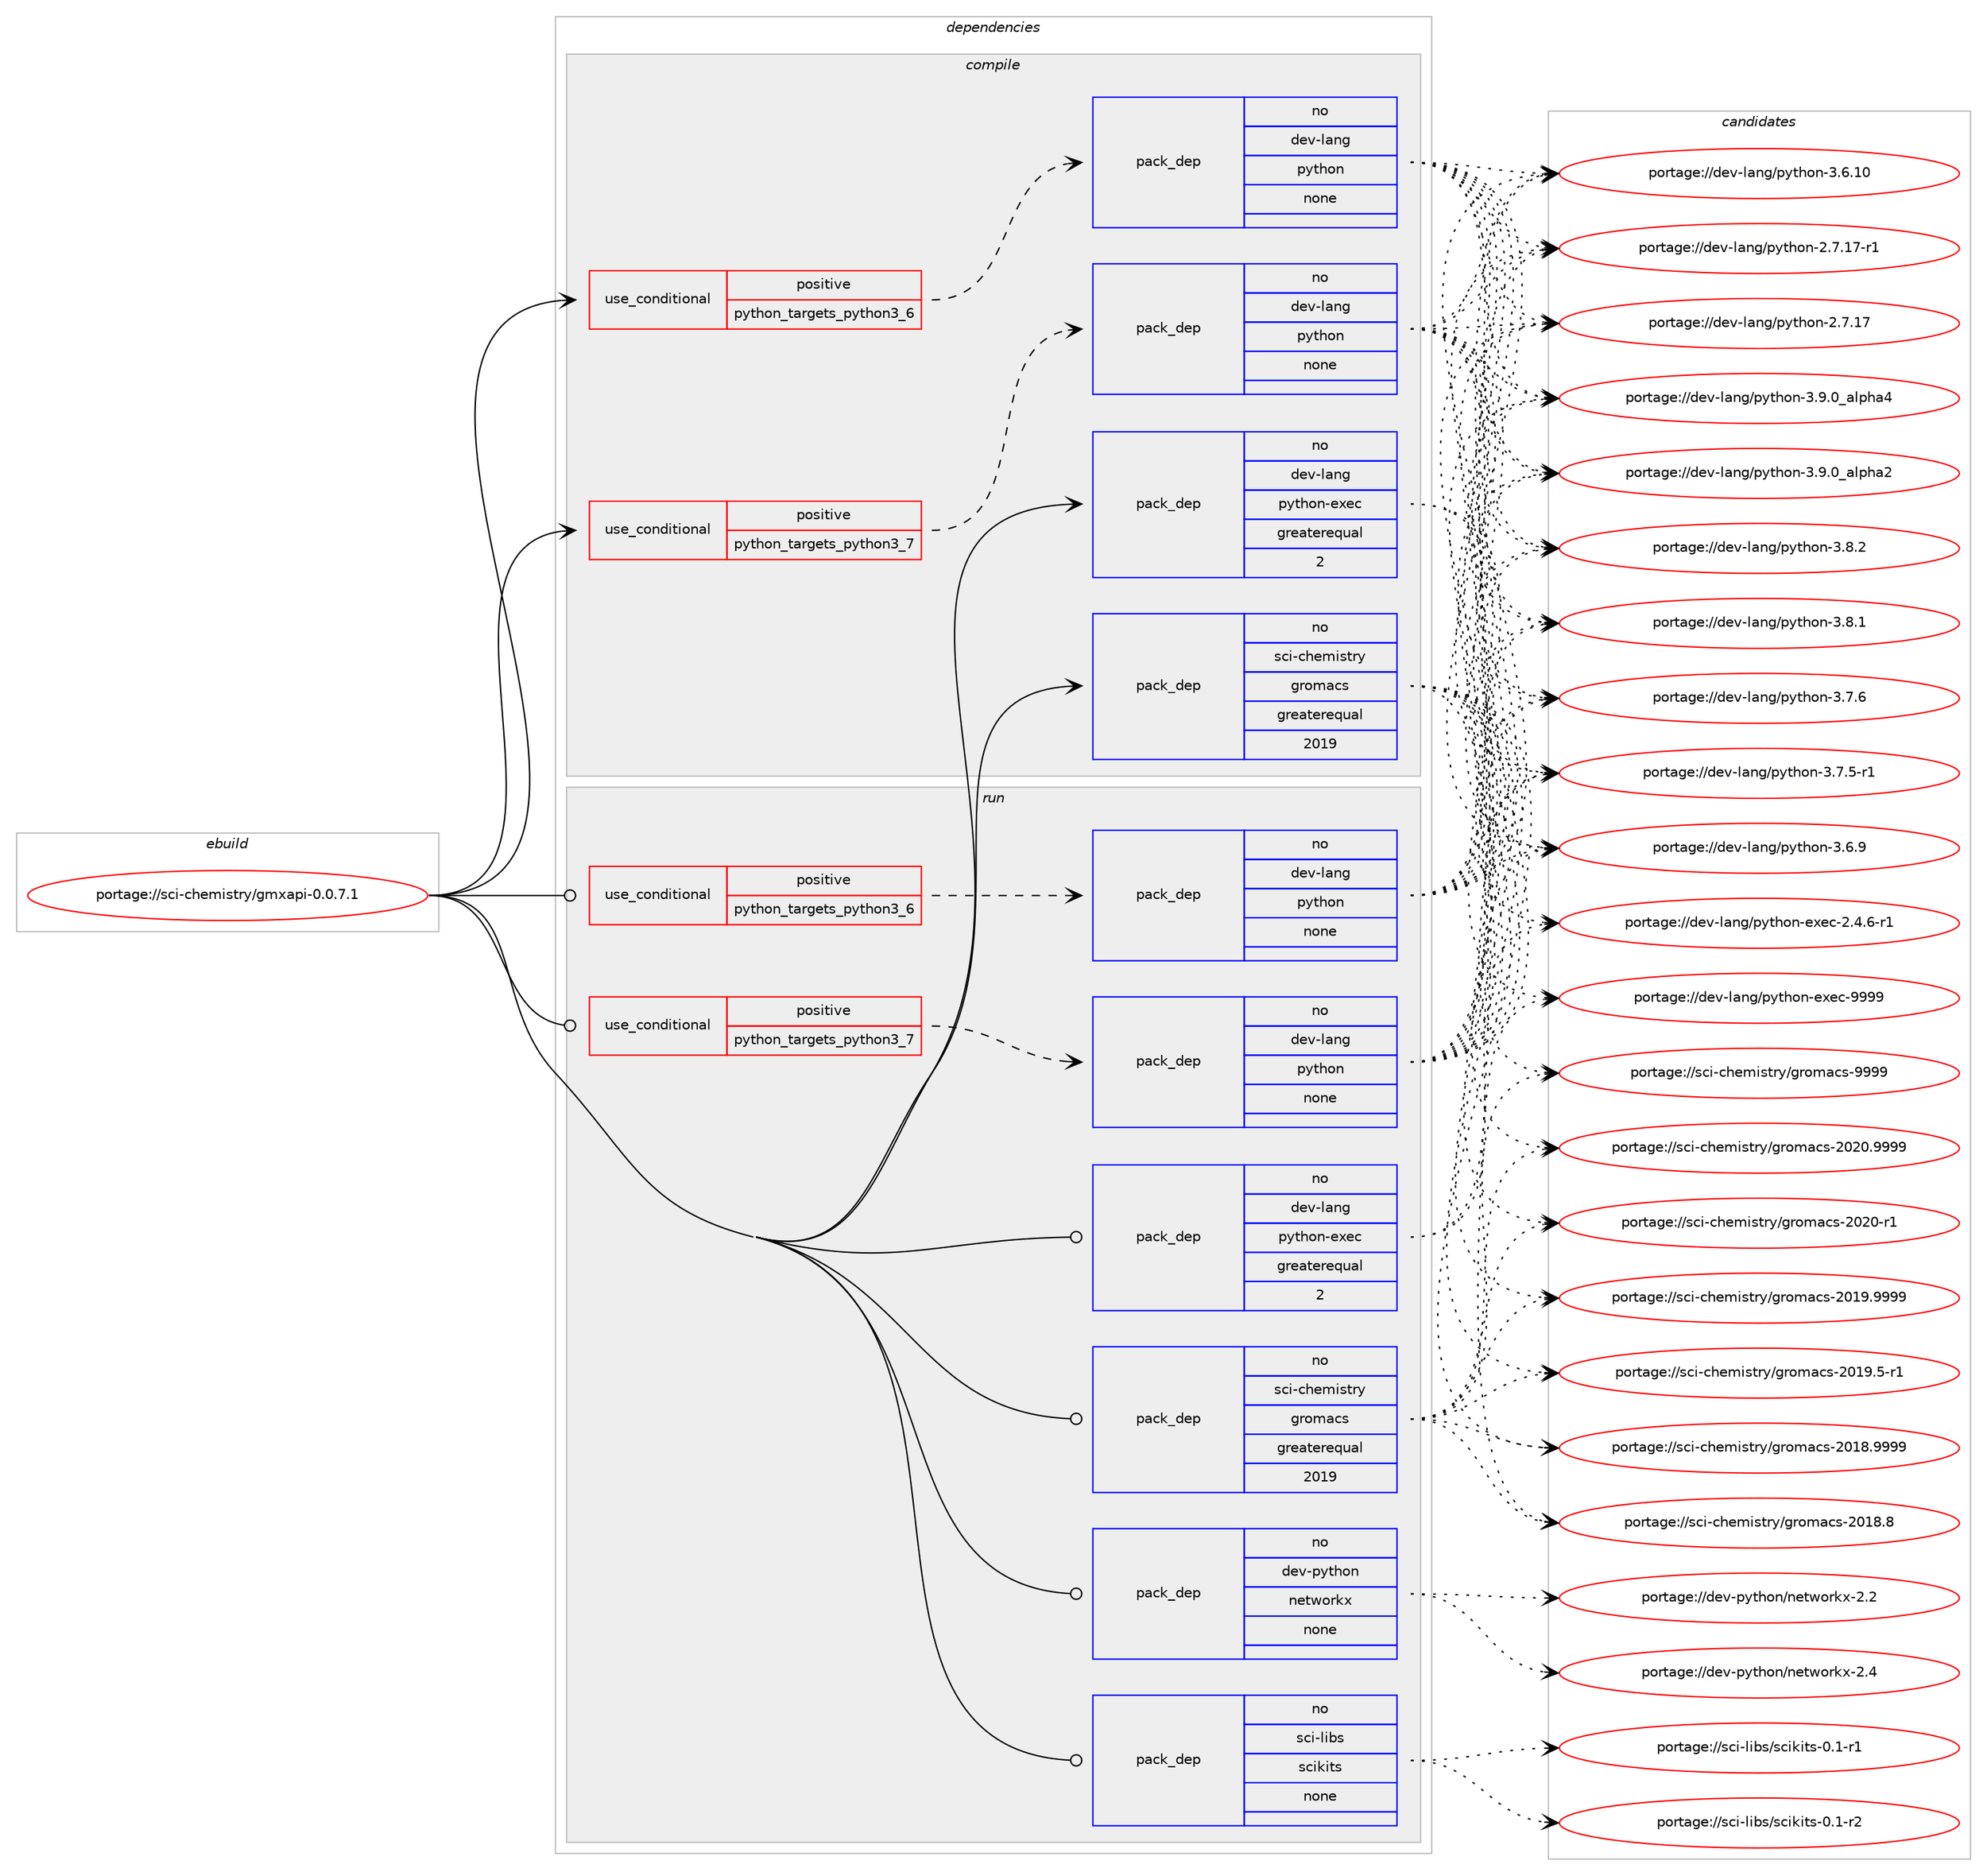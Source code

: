 digraph prolog {

# *************
# Graph options
# *************

newrank=true;
concentrate=true;
compound=true;
graph [rankdir=LR,fontname=Helvetica,fontsize=10,ranksep=1.5];#, ranksep=2.5, nodesep=0.2];
edge  [arrowhead=vee];
node  [fontname=Helvetica,fontsize=10];

# **********
# The ebuild
# **********

subgraph cluster_leftcol {
color=gray;
rank=same;
label=<<i>ebuild</i>>;
id [label="portage://sci-chemistry/gmxapi-0.0.7.1", color=red, width=4, href="../sci-chemistry/gmxapi-0.0.7.1.svg"];
}

# ****************
# The dependencies
# ****************

subgraph cluster_midcol {
color=gray;
label=<<i>dependencies</i>>;
subgraph cluster_compile {
fillcolor="#eeeeee";
style=filled;
label=<<i>compile</i>>;
subgraph cond11499 {
dependency56054 [label=<<TABLE BORDER="0" CELLBORDER="1" CELLSPACING="0" CELLPADDING="4"><TR><TD ROWSPAN="3" CELLPADDING="10">use_conditional</TD></TR><TR><TD>positive</TD></TR><TR><TD>python_targets_python3_6</TD></TR></TABLE>>, shape=none, color=red];
subgraph pack43369 {
dependency56055 [label=<<TABLE BORDER="0" CELLBORDER="1" CELLSPACING="0" CELLPADDING="4" WIDTH="220"><TR><TD ROWSPAN="6" CELLPADDING="30">pack_dep</TD></TR><TR><TD WIDTH="110">no</TD></TR><TR><TD>dev-lang</TD></TR><TR><TD>python</TD></TR><TR><TD>none</TD></TR><TR><TD></TD></TR></TABLE>>, shape=none, color=blue];
}
dependency56054:e -> dependency56055:w [weight=20,style="dashed",arrowhead="vee"];
}
id:e -> dependency56054:w [weight=20,style="solid",arrowhead="vee"];
subgraph cond11500 {
dependency56056 [label=<<TABLE BORDER="0" CELLBORDER="1" CELLSPACING="0" CELLPADDING="4"><TR><TD ROWSPAN="3" CELLPADDING="10">use_conditional</TD></TR><TR><TD>positive</TD></TR><TR><TD>python_targets_python3_7</TD></TR></TABLE>>, shape=none, color=red];
subgraph pack43370 {
dependency56057 [label=<<TABLE BORDER="0" CELLBORDER="1" CELLSPACING="0" CELLPADDING="4" WIDTH="220"><TR><TD ROWSPAN="6" CELLPADDING="30">pack_dep</TD></TR><TR><TD WIDTH="110">no</TD></TR><TR><TD>dev-lang</TD></TR><TR><TD>python</TD></TR><TR><TD>none</TD></TR><TR><TD></TD></TR></TABLE>>, shape=none, color=blue];
}
dependency56056:e -> dependency56057:w [weight=20,style="dashed",arrowhead="vee"];
}
id:e -> dependency56056:w [weight=20,style="solid",arrowhead="vee"];
subgraph pack43371 {
dependency56058 [label=<<TABLE BORDER="0" CELLBORDER="1" CELLSPACING="0" CELLPADDING="4" WIDTH="220"><TR><TD ROWSPAN="6" CELLPADDING="30">pack_dep</TD></TR><TR><TD WIDTH="110">no</TD></TR><TR><TD>dev-lang</TD></TR><TR><TD>python-exec</TD></TR><TR><TD>greaterequal</TD></TR><TR><TD>2</TD></TR></TABLE>>, shape=none, color=blue];
}
id:e -> dependency56058:w [weight=20,style="solid",arrowhead="vee"];
subgraph pack43372 {
dependency56059 [label=<<TABLE BORDER="0" CELLBORDER="1" CELLSPACING="0" CELLPADDING="4" WIDTH="220"><TR><TD ROWSPAN="6" CELLPADDING="30">pack_dep</TD></TR><TR><TD WIDTH="110">no</TD></TR><TR><TD>sci-chemistry</TD></TR><TR><TD>gromacs</TD></TR><TR><TD>greaterequal</TD></TR><TR><TD>2019</TD></TR></TABLE>>, shape=none, color=blue];
}
id:e -> dependency56059:w [weight=20,style="solid",arrowhead="vee"];
}
subgraph cluster_compileandrun {
fillcolor="#eeeeee";
style=filled;
label=<<i>compile and run</i>>;
}
subgraph cluster_run {
fillcolor="#eeeeee";
style=filled;
label=<<i>run</i>>;
subgraph cond11501 {
dependency56060 [label=<<TABLE BORDER="0" CELLBORDER="1" CELLSPACING="0" CELLPADDING="4"><TR><TD ROWSPAN="3" CELLPADDING="10">use_conditional</TD></TR><TR><TD>positive</TD></TR><TR><TD>python_targets_python3_6</TD></TR></TABLE>>, shape=none, color=red];
subgraph pack43373 {
dependency56061 [label=<<TABLE BORDER="0" CELLBORDER="1" CELLSPACING="0" CELLPADDING="4" WIDTH="220"><TR><TD ROWSPAN="6" CELLPADDING="30">pack_dep</TD></TR><TR><TD WIDTH="110">no</TD></TR><TR><TD>dev-lang</TD></TR><TR><TD>python</TD></TR><TR><TD>none</TD></TR><TR><TD></TD></TR></TABLE>>, shape=none, color=blue];
}
dependency56060:e -> dependency56061:w [weight=20,style="dashed",arrowhead="vee"];
}
id:e -> dependency56060:w [weight=20,style="solid",arrowhead="odot"];
subgraph cond11502 {
dependency56062 [label=<<TABLE BORDER="0" CELLBORDER="1" CELLSPACING="0" CELLPADDING="4"><TR><TD ROWSPAN="3" CELLPADDING="10">use_conditional</TD></TR><TR><TD>positive</TD></TR><TR><TD>python_targets_python3_7</TD></TR></TABLE>>, shape=none, color=red];
subgraph pack43374 {
dependency56063 [label=<<TABLE BORDER="0" CELLBORDER="1" CELLSPACING="0" CELLPADDING="4" WIDTH="220"><TR><TD ROWSPAN="6" CELLPADDING="30">pack_dep</TD></TR><TR><TD WIDTH="110">no</TD></TR><TR><TD>dev-lang</TD></TR><TR><TD>python</TD></TR><TR><TD>none</TD></TR><TR><TD></TD></TR></TABLE>>, shape=none, color=blue];
}
dependency56062:e -> dependency56063:w [weight=20,style="dashed",arrowhead="vee"];
}
id:e -> dependency56062:w [weight=20,style="solid",arrowhead="odot"];
subgraph pack43375 {
dependency56064 [label=<<TABLE BORDER="0" CELLBORDER="1" CELLSPACING="0" CELLPADDING="4" WIDTH="220"><TR><TD ROWSPAN="6" CELLPADDING="30">pack_dep</TD></TR><TR><TD WIDTH="110">no</TD></TR><TR><TD>dev-lang</TD></TR><TR><TD>python-exec</TD></TR><TR><TD>greaterequal</TD></TR><TR><TD>2</TD></TR></TABLE>>, shape=none, color=blue];
}
id:e -> dependency56064:w [weight=20,style="solid",arrowhead="odot"];
subgraph pack43376 {
dependency56065 [label=<<TABLE BORDER="0" CELLBORDER="1" CELLSPACING="0" CELLPADDING="4" WIDTH="220"><TR><TD ROWSPAN="6" CELLPADDING="30">pack_dep</TD></TR><TR><TD WIDTH="110">no</TD></TR><TR><TD>dev-python</TD></TR><TR><TD>networkx</TD></TR><TR><TD>none</TD></TR><TR><TD></TD></TR></TABLE>>, shape=none, color=blue];
}
id:e -> dependency56065:w [weight=20,style="solid",arrowhead="odot"];
subgraph pack43377 {
dependency56066 [label=<<TABLE BORDER="0" CELLBORDER="1" CELLSPACING="0" CELLPADDING="4" WIDTH="220"><TR><TD ROWSPAN="6" CELLPADDING="30">pack_dep</TD></TR><TR><TD WIDTH="110">no</TD></TR><TR><TD>sci-chemistry</TD></TR><TR><TD>gromacs</TD></TR><TR><TD>greaterequal</TD></TR><TR><TD>2019</TD></TR></TABLE>>, shape=none, color=blue];
}
id:e -> dependency56066:w [weight=20,style="solid",arrowhead="odot"];
subgraph pack43378 {
dependency56067 [label=<<TABLE BORDER="0" CELLBORDER="1" CELLSPACING="0" CELLPADDING="4" WIDTH="220"><TR><TD ROWSPAN="6" CELLPADDING="30">pack_dep</TD></TR><TR><TD WIDTH="110">no</TD></TR><TR><TD>sci-libs</TD></TR><TR><TD>scikits</TD></TR><TR><TD>none</TD></TR><TR><TD></TD></TR></TABLE>>, shape=none, color=blue];
}
id:e -> dependency56067:w [weight=20,style="solid",arrowhead="odot"];
}
}

# **************
# The candidates
# **************

subgraph cluster_choices {
rank=same;
color=gray;
label=<<i>candidates</i>>;

subgraph choice43369 {
color=black;
nodesep=1;
choice10010111845108971101034711212111610411111045514657464895971081121049752 [label="portage://dev-lang/python-3.9.0_alpha4", color=red, width=4,href="../dev-lang/python-3.9.0_alpha4.svg"];
choice10010111845108971101034711212111610411111045514657464895971081121049750 [label="portage://dev-lang/python-3.9.0_alpha2", color=red, width=4,href="../dev-lang/python-3.9.0_alpha2.svg"];
choice100101118451089711010347112121116104111110455146564650 [label="portage://dev-lang/python-3.8.2", color=red, width=4,href="../dev-lang/python-3.8.2.svg"];
choice100101118451089711010347112121116104111110455146564649 [label="portage://dev-lang/python-3.8.1", color=red, width=4,href="../dev-lang/python-3.8.1.svg"];
choice100101118451089711010347112121116104111110455146554654 [label="portage://dev-lang/python-3.7.6", color=red, width=4,href="../dev-lang/python-3.7.6.svg"];
choice1001011184510897110103471121211161041111104551465546534511449 [label="portage://dev-lang/python-3.7.5-r1", color=red, width=4,href="../dev-lang/python-3.7.5-r1.svg"];
choice100101118451089711010347112121116104111110455146544657 [label="portage://dev-lang/python-3.6.9", color=red, width=4,href="../dev-lang/python-3.6.9.svg"];
choice10010111845108971101034711212111610411111045514654464948 [label="portage://dev-lang/python-3.6.10", color=red, width=4,href="../dev-lang/python-3.6.10.svg"];
choice100101118451089711010347112121116104111110455046554649554511449 [label="portage://dev-lang/python-2.7.17-r1", color=red, width=4,href="../dev-lang/python-2.7.17-r1.svg"];
choice10010111845108971101034711212111610411111045504655464955 [label="portage://dev-lang/python-2.7.17", color=red, width=4,href="../dev-lang/python-2.7.17.svg"];
dependency56055:e -> choice10010111845108971101034711212111610411111045514657464895971081121049752:w [style=dotted,weight="100"];
dependency56055:e -> choice10010111845108971101034711212111610411111045514657464895971081121049750:w [style=dotted,weight="100"];
dependency56055:e -> choice100101118451089711010347112121116104111110455146564650:w [style=dotted,weight="100"];
dependency56055:e -> choice100101118451089711010347112121116104111110455146564649:w [style=dotted,weight="100"];
dependency56055:e -> choice100101118451089711010347112121116104111110455146554654:w [style=dotted,weight="100"];
dependency56055:e -> choice1001011184510897110103471121211161041111104551465546534511449:w [style=dotted,weight="100"];
dependency56055:e -> choice100101118451089711010347112121116104111110455146544657:w [style=dotted,weight="100"];
dependency56055:e -> choice10010111845108971101034711212111610411111045514654464948:w [style=dotted,weight="100"];
dependency56055:e -> choice100101118451089711010347112121116104111110455046554649554511449:w [style=dotted,weight="100"];
dependency56055:e -> choice10010111845108971101034711212111610411111045504655464955:w [style=dotted,weight="100"];
}
subgraph choice43370 {
color=black;
nodesep=1;
choice10010111845108971101034711212111610411111045514657464895971081121049752 [label="portage://dev-lang/python-3.9.0_alpha4", color=red, width=4,href="../dev-lang/python-3.9.0_alpha4.svg"];
choice10010111845108971101034711212111610411111045514657464895971081121049750 [label="portage://dev-lang/python-3.9.0_alpha2", color=red, width=4,href="../dev-lang/python-3.9.0_alpha2.svg"];
choice100101118451089711010347112121116104111110455146564650 [label="portage://dev-lang/python-3.8.2", color=red, width=4,href="../dev-lang/python-3.8.2.svg"];
choice100101118451089711010347112121116104111110455146564649 [label="portage://dev-lang/python-3.8.1", color=red, width=4,href="../dev-lang/python-3.8.1.svg"];
choice100101118451089711010347112121116104111110455146554654 [label="portage://dev-lang/python-3.7.6", color=red, width=4,href="../dev-lang/python-3.7.6.svg"];
choice1001011184510897110103471121211161041111104551465546534511449 [label="portage://dev-lang/python-3.7.5-r1", color=red, width=4,href="../dev-lang/python-3.7.5-r1.svg"];
choice100101118451089711010347112121116104111110455146544657 [label="portage://dev-lang/python-3.6.9", color=red, width=4,href="../dev-lang/python-3.6.9.svg"];
choice10010111845108971101034711212111610411111045514654464948 [label="portage://dev-lang/python-3.6.10", color=red, width=4,href="../dev-lang/python-3.6.10.svg"];
choice100101118451089711010347112121116104111110455046554649554511449 [label="portage://dev-lang/python-2.7.17-r1", color=red, width=4,href="../dev-lang/python-2.7.17-r1.svg"];
choice10010111845108971101034711212111610411111045504655464955 [label="portage://dev-lang/python-2.7.17", color=red, width=4,href="../dev-lang/python-2.7.17.svg"];
dependency56057:e -> choice10010111845108971101034711212111610411111045514657464895971081121049752:w [style=dotted,weight="100"];
dependency56057:e -> choice10010111845108971101034711212111610411111045514657464895971081121049750:w [style=dotted,weight="100"];
dependency56057:e -> choice100101118451089711010347112121116104111110455146564650:w [style=dotted,weight="100"];
dependency56057:e -> choice100101118451089711010347112121116104111110455146564649:w [style=dotted,weight="100"];
dependency56057:e -> choice100101118451089711010347112121116104111110455146554654:w [style=dotted,weight="100"];
dependency56057:e -> choice1001011184510897110103471121211161041111104551465546534511449:w [style=dotted,weight="100"];
dependency56057:e -> choice100101118451089711010347112121116104111110455146544657:w [style=dotted,weight="100"];
dependency56057:e -> choice10010111845108971101034711212111610411111045514654464948:w [style=dotted,weight="100"];
dependency56057:e -> choice100101118451089711010347112121116104111110455046554649554511449:w [style=dotted,weight="100"];
dependency56057:e -> choice10010111845108971101034711212111610411111045504655464955:w [style=dotted,weight="100"];
}
subgraph choice43371 {
color=black;
nodesep=1;
choice10010111845108971101034711212111610411111045101120101994557575757 [label="portage://dev-lang/python-exec-9999", color=red, width=4,href="../dev-lang/python-exec-9999.svg"];
choice10010111845108971101034711212111610411111045101120101994550465246544511449 [label="portage://dev-lang/python-exec-2.4.6-r1", color=red, width=4,href="../dev-lang/python-exec-2.4.6-r1.svg"];
dependency56058:e -> choice10010111845108971101034711212111610411111045101120101994557575757:w [style=dotted,weight="100"];
dependency56058:e -> choice10010111845108971101034711212111610411111045101120101994550465246544511449:w [style=dotted,weight="100"];
}
subgraph choice43372 {
color=black;
nodesep=1;
choice1159910545991041011091051151161141214710311411110997991154557575757 [label="portage://sci-chemistry/gromacs-9999", color=red, width=4,href="../sci-chemistry/gromacs-9999.svg"];
choice11599105459910410110910511511611412147103114111109979911545504850484657575757 [label="portage://sci-chemistry/gromacs-2020.9999", color=red, width=4,href="../sci-chemistry/gromacs-2020.9999.svg"];
choice11599105459910410110910511511611412147103114111109979911545504850484511449 [label="portage://sci-chemistry/gromacs-2020-r1", color=red, width=4,href="../sci-chemistry/gromacs-2020-r1.svg"];
choice11599105459910410110910511511611412147103114111109979911545504849574657575757 [label="portage://sci-chemistry/gromacs-2019.9999", color=red, width=4,href="../sci-chemistry/gromacs-2019.9999.svg"];
choice115991054599104101109105115116114121471031141111099799115455048495746534511449 [label="portage://sci-chemistry/gromacs-2019.5-r1", color=red, width=4,href="../sci-chemistry/gromacs-2019.5-r1.svg"];
choice11599105459910410110910511511611412147103114111109979911545504849564657575757 [label="portage://sci-chemistry/gromacs-2018.9999", color=red, width=4,href="../sci-chemistry/gromacs-2018.9999.svg"];
choice11599105459910410110910511511611412147103114111109979911545504849564656 [label="portage://sci-chemistry/gromacs-2018.8", color=red, width=4,href="../sci-chemistry/gromacs-2018.8.svg"];
dependency56059:e -> choice1159910545991041011091051151161141214710311411110997991154557575757:w [style=dotted,weight="100"];
dependency56059:e -> choice11599105459910410110910511511611412147103114111109979911545504850484657575757:w [style=dotted,weight="100"];
dependency56059:e -> choice11599105459910410110910511511611412147103114111109979911545504850484511449:w [style=dotted,weight="100"];
dependency56059:e -> choice11599105459910410110910511511611412147103114111109979911545504849574657575757:w [style=dotted,weight="100"];
dependency56059:e -> choice115991054599104101109105115116114121471031141111099799115455048495746534511449:w [style=dotted,weight="100"];
dependency56059:e -> choice11599105459910410110910511511611412147103114111109979911545504849564657575757:w [style=dotted,weight="100"];
dependency56059:e -> choice11599105459910410110910511511611412147103114111109979911545504849564656:w [style=dotted,weight="100"];
}
subgraph choice43373 {
color=black;
nodesep=1;
choice10010111845108971101034711212111610411111045514657464895971081121049752 [label="portage://dev-lang/python-3.9.0_alpha4", color=red, width=4,href="../dev-lang/python-3.9.0_alpha4.svg"];
choice10010111845108971101034711212111610411111045514657464895971081121049750 [label="portage://dev-lang/python-3.9.0_alpha2", color=red, width=4,href="../dev-lang/python-3.9.0_alpha2.svg"];
choice100101118451089711010347112121116104111110455146564650 [label="portage://dev-lang/python-3.8.2", color=red, width=4,href="../dev-lang/python-3.8.2.svg"];
choice100101118451089711010347112121116104111110455146564649 [label="portage://dev-lang/python-3.8.1", color=red, width=4,href="../dev-lang/python-3.8.1.svg"];
choice100101118451089711010347112121116104111110455146554654 [label="portage://dev-lang/python-3.7.6", color=red, width=4,href="../dev-lang/python-3.7.6.svg"];
choice1001011184510897110103471121211161041111104551465546534511449 [label="portage://dev-lang/python-3.7.5-r1", color=red, width=4,href="../dev-lang/python-3.7.5-r1.svg"];
choice100101118451089711010347112121116104111110455146544657 [label="portage://dev-lang/python-3.6.9", color=red, width=4,href="../dev-lang/python-3.6.9.svg"];
choice10010111845108971101034711212111610411111045514654464948 [label="portage://dev-lang/python-3.6.10", color=red, width=4,href="../dev-lang/python-3.6.10.svg"];
choice100101118451089711010347112121116104111110455046554649554511449 [label="portage://dev-lang/python-2.7.17-r1", color=red, width=4,href="../dev-lang/python-2.7.17-r1.svg"];
choice10010111845108971101034711212111610411111045504655464955 [label="portage://dev-lang/python-2.7.17", color=red, width=4,href="../dev-lang/python-2.7.17.svg"];
dependency56061:e -> choice10010111845108971101034711212111610411111045514657464895971081121049752:w [style=dotted,weight="100"];
dependency56061:e -> choice10010111845108971101034711212111610411111045514657464895971081121049750:w [style=dotted,weight="100"];
dependency56061:e -> choice100101118451089711010347112121116104111110455146564650:w [style=dotted,weight="100"];
dependency56061:e -> choice100101118451089711010347112121116104111110455146564649:w [style=dotted,weight="100"];
dependency56061:e -> choice100101118451089711010347112121116104111110455146554654:w [style=dotted,weight="100"];
dependency56061:e -> choice1001011184510897110103471121211161041111104551465546534511449:w [style=dotted,weight="100"];
dependency56061:e -> choice100101118451089711010347112121116104111110455146544657:w [style=dotted,weight="100"];
dependency56061:e -> choice10010111845108971101034711212111610411111045514654464948:w [style=dotted,weight="100"];
dependency56061:e -> choice100101118451089711010347112121116104111110455046554649554511449:w [style=dotted,weight="100"];
dependency56061:e -> choice10010111845108971101034711212111610411111045504655464955:w [style=dotted,weight="100"];
}
subgraph choice43374 {
color=black;
nodesep=1;
choice10010111845108971101034711212111610411111045514657464895971081121049752 [label="portage://dev-lang/python-3.9.0_alpha4", color=red, width=4,href="../dev-lang/python-3.9.0_alpha4.svg"];
choice10010111845108971101034711212111610411111045514657464895971081121049750 [label="portage://dev-lang/python-3.9.0_alpha2", color=red, width=4,href="../dev-lang/python-3.9.0_alpha2.svg"];
choice100101118451089711010347112121116104111110455146564650 [label="portage://dev-lang/python-3.8.2", color=red, width=4,href="../dev-lang/python-3.8.2.svg"];
choice100101118451089711010347112121116104111110455146564649 [label="portage://dev-lang/python-3.8.1", color=red, width=4,href="../dev-lang/python-3.8.1.svg"];
choice100101118451089711010347112121116104111110455146554654 [label="portage://dev-lang/python-3.7.6", color=red, width=4,href="../dev-lang/python-3.7.6.svg"];
choice1001011184510897110103471121211161041111104551465546534511449 [label="portage://dev-lang/python-3.7.5-r1", color=red, width=4,href="../dev-lang/python-3.7.5-r1.svg"];
choice100101118451089711010347112121116104111110455146544657 [label="portage://dev-lang/python-3.6.9", color=red, width=4,href="../dev-lang/python-3.6.9.svg"];
choice10010111845108971101034711212111610411111045514654464948 [label="portage://dev-lang/python-3.6.10", color=red, width=4,href="../dev-lang/python-3.6.10.svg"];
choice100101118451089711010347112121116104111110455046554649554511449 [label="portage://dev-lang/python-2.7.17-r1", color=red, width=4,href="../dev-lang/python-2.7.17-r1.svg"];
choice10010111845108971101034711212111610411111045504655464955 [label="portage://dev-lang/python-2.7.17", color=red, width=4,href="../dev-lang/python-2.7.17.svg"];
dependency56063:e -> choice10010111845108971101034711212111610411111045514657464895971081121049752:w [style=dotted,weight="100"];
dependency56063:e -> choice10010111845108971101034711212111610411111045514657464895971081121049750:w [style=dotted,weight="100"];
dependency56063:e -> choice100101118451089711010347112121116104111110455146564650:w [style=dotted,weight="100"];
dependency56063:e -> choice100101118451089711010347112121116104111110455146564649:w [style=dotted,weight="100"];
dependency56063:e -> choice100101118451089711010347112121116104111110455146554654:w [style=dotted,weight="100"];
dependency56063:e -> choice1001011184510897110103471121211161041111104551465546534511449:w [style=dotted,weight="100"];
dependency56063:e -> choice100101118451089711010347112121116104111110455146544657:w [style=dotted,weight="100"];
dependency56063:e -> choice10010111845108971101034711212111610411111045514654464948:w [style=dotted,weight="100"];
dependency56063:e -> choice100101118451089711010347112121116104111110455046554649554511449:w [style=dotted,weight="100"];
dependency56063:e -> choice10010111845108971101034711212111610411111045504655464955:w [style=dotted,weight="100"];
}
subgraph choice43375 {
color=black;
nodesep=1;
choice10010111845108971101034711212111610411111045101120101994557575757 [label="portage://dev-lang/python-exec-9999", color=red, width=4,href="../dev-lang/python-exec-9999.svg"];
choice10010111845108971101034711212111610411111045101120101994550465246544511449 [label="portage://dev-lang/python-exec-2.4.6-r1", color=red, width=4,href="../dev-lang/python-exec-2.4.6-r1.svg"];
dependency56064:e -> choice10010111845108971101034711212111610411111045101120101994557575757:w [style=dotted,weight="100"];
dependency56064:e -> choice10010111845108971101034711212111610411111045101120101994550465246544511449:w [style=dotted,weight="100"];
}
subgraph choice43376 {
color=black;
nodesep=1;
choice100101118451121211161041111104711010111611911111410712045504652 [label="portage://dev-python/networkx-2.4", color=red, width=4,href="../dev-python/networkx-2.4.svg"];
choice100101118451121211161041111104711010111611911111410712045504650 [label="portage://dev-python/networkx-2.2", color=red, width=4,href="../dev-python/networkx-2.2.svg"];
dependency56065:e -> choice100101118451121211161041111104711010111611911111410712045504652:w [style=dotted,weight="100"];
dependency56065:e -> choice100101118451121211161041111104711010111611911111410712045504650:w [style=dotted,weight="100"];
}
subgraph choice43377 {
color=black;
nodesep=1;
choice1159910545991041011091051151161141214710311411110997991154557575757 [label="portage://sci-chemistry/gromacs-9999", color=red, width=4,href="../sci-chemistry/gromacs-9999.svg"];
choice11599105459910410110910511511611412147103114111109979911545504850484657575757 [label="portage://sci-chemistry/gromacs-2020.9999", color=red, width=4,href="../sci-chemistry/gromacs-2020.9999.svg"];
choice11599105459910410110910511511611412147103114111109979911545504850484511449 [label="portage://sci-chemistry/gromacs-2020-r1", color=red, width=4,href="../sci-chemistry/gromacs-2020-r1.svg"];
choice11599105459910410110910511511611412147103114111109979911545504849574657575757 [label="portage://sci-chemistry/gromacs-2019.9999", color=red, width=4,href="../sci-chemistry/gromacs-2019.9999.svg"];
choice115991054599104101109105115116114121471031141111099799115455048495746534511449 [label="portage://sci-chemistry/gromacs-2019.5-r1", color=red, width=4,href="../sci-chemistry/gromacs-2019.5-r1.svg"];
choice11599105459910410110910511511611412147103114111109979911545504849564657575757 [label="portage://sci-chemistry/gromacs-2018.9999", color=red, width=4,href="../sci-chemistry/gromacs-2018.9999.svg"];
choice11599105459910410110910511511611412147103114111109979911545504849564656 [label="portage://sci-chemistry/gromacs-2018.8", color=red, width=4,href="../sci-chemistry/gromacs-2018.8.svg"];
dependency56066:e -> choice1159910545991041011091051151161141214710311411110997991154557575757:w [style=dotted,weight="100"];
dependency56066:e -> choice11599105459910410110910511511611412147103114111109979911545504850484657575757:w [style=dotted,weight="100"];
dependency56066:e -> choice11599105459910410110910511511611412147103114111109979911545504850484511449:w [style=dotted,weight="100"];
dependency56066:e -> choice11599105459910410110910511511611412147103114111109979911545504849574657575757:w [style=dotted,weight="100"];
dependency56066:e -> choice115991054599104101109105115116114121471031141111099799115455048495746534511449:w [style=dotted,weight="100"];
dependency56066:e -> choice11599105459910410110910511511611412147103114111109979911545504849564657575757:w [style=dotted,weight="100"];
dependency56066:e -> choice11599105459910410110910511511611412147103114111109979911545504849564656:w [style=dotted,weight="100"];
}
subgraph choice43378 {
color=black;
nodesep=1;
choice1159910545108105981154711599105107105116115454846494511450 [label="portage://sci-libs/scikits-0.1-r2", color=red, width=4,href="../sci-libs/scikits-0.1-r2.svg"];
choice1159910545108105981154711599105107105116115454846494511449 [label="portage://sci-libs/scikits-0.1-r1", color=red, width=4,href="../sci-libs/scikits-0.1-r1.svg"];
dependency56067:e -> choice1159910545108105981154711599105107105116115454846494511450:w [style=dotted,weight="100"];
dependency56067:e -> choice1159910545108105981154711599105107105116115454846494511449:w [style=dotted,weight="100"];
}
}

}
